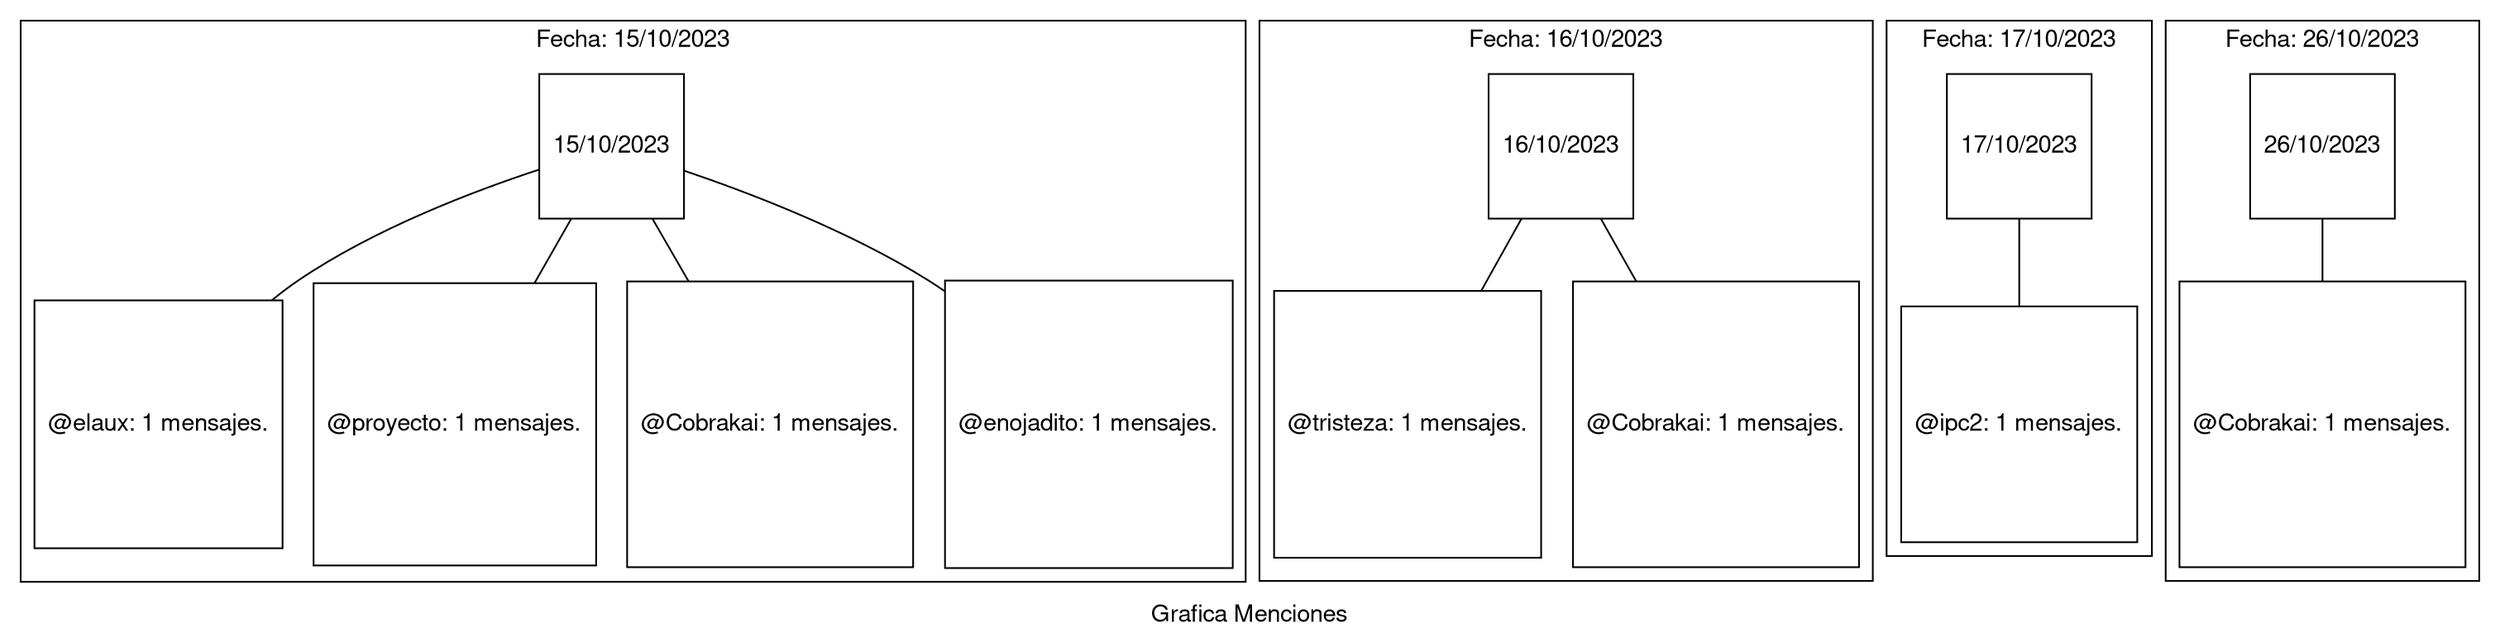 
            graph "" {bgcolor="white" gradientangle=90 label="Grafica Menciones"
                fontname="Helvetica,Arial,sans-serif"
                node [fontname="Helvetica,Arial,sans-serif"]
                edge [fontname="Helvetica,Arial,sans-serif"]subgraph cluster01{label="Fecha: 15/10/2023" style="filled" gradientangle="270"
n001[fillcolor="white", style=filled, shape=square, label="15/10/2023"];
n002 [fillcolor="white", style=filled, shape=square, label="@elaux: 1 mensajes."];
n001--n002 ;
n003 [fillcolor="white", style=filled, shape=square, label="@proyecto: 1 mensajes."];
n001--n003 ;
n004 [fillcolor="white", style=filled, shape=square, label="@Cobrakai: 1 mensajes."];
n001--n004 ;
n005 [fillcolor="white", style=filled, shape=square, label="@enojadito: 1 mensajes."];
n001--n005 ;

}
subgraph cluster02{label="Fecha: 16/10/2023" style="filled" gradientangle="270"
n007[fillcolor="white", style=filled, shape=square, label="16/10/2023"];
n008 [fillcolor="white", style=filled, shape=square, label="@tristeza: 1 mensajes."];
n007--n008 ;
n009 [fillcolor="white", style=filled, shape=square, label="@Cobrakai: 1 mensajes."];
n007--n009 ;

}
subgraph cluster03{label="Fecha: 17/10/2023" style="filled" gradientangle="270"
n0011[fillcolor="white", style=filled, shape=square, label="17/10/2023"];
n0012 [fillcolor="white", style=filled, shape=square, label="@ipc2: 1 mensajes."];
n0011--n0012 ;

}
subgraph cluster04{label="Fecha: 26/10/2023" style="filled" gradientangle="270"
n0014[fillcolor="white", style=filled, shape=square, label="26/10/2023"];
n0015 [fillcolor="white", style=filled, shape=square, label="@Cobrakai: 1 mensajes."];
n0014--n0015 ;

}

}